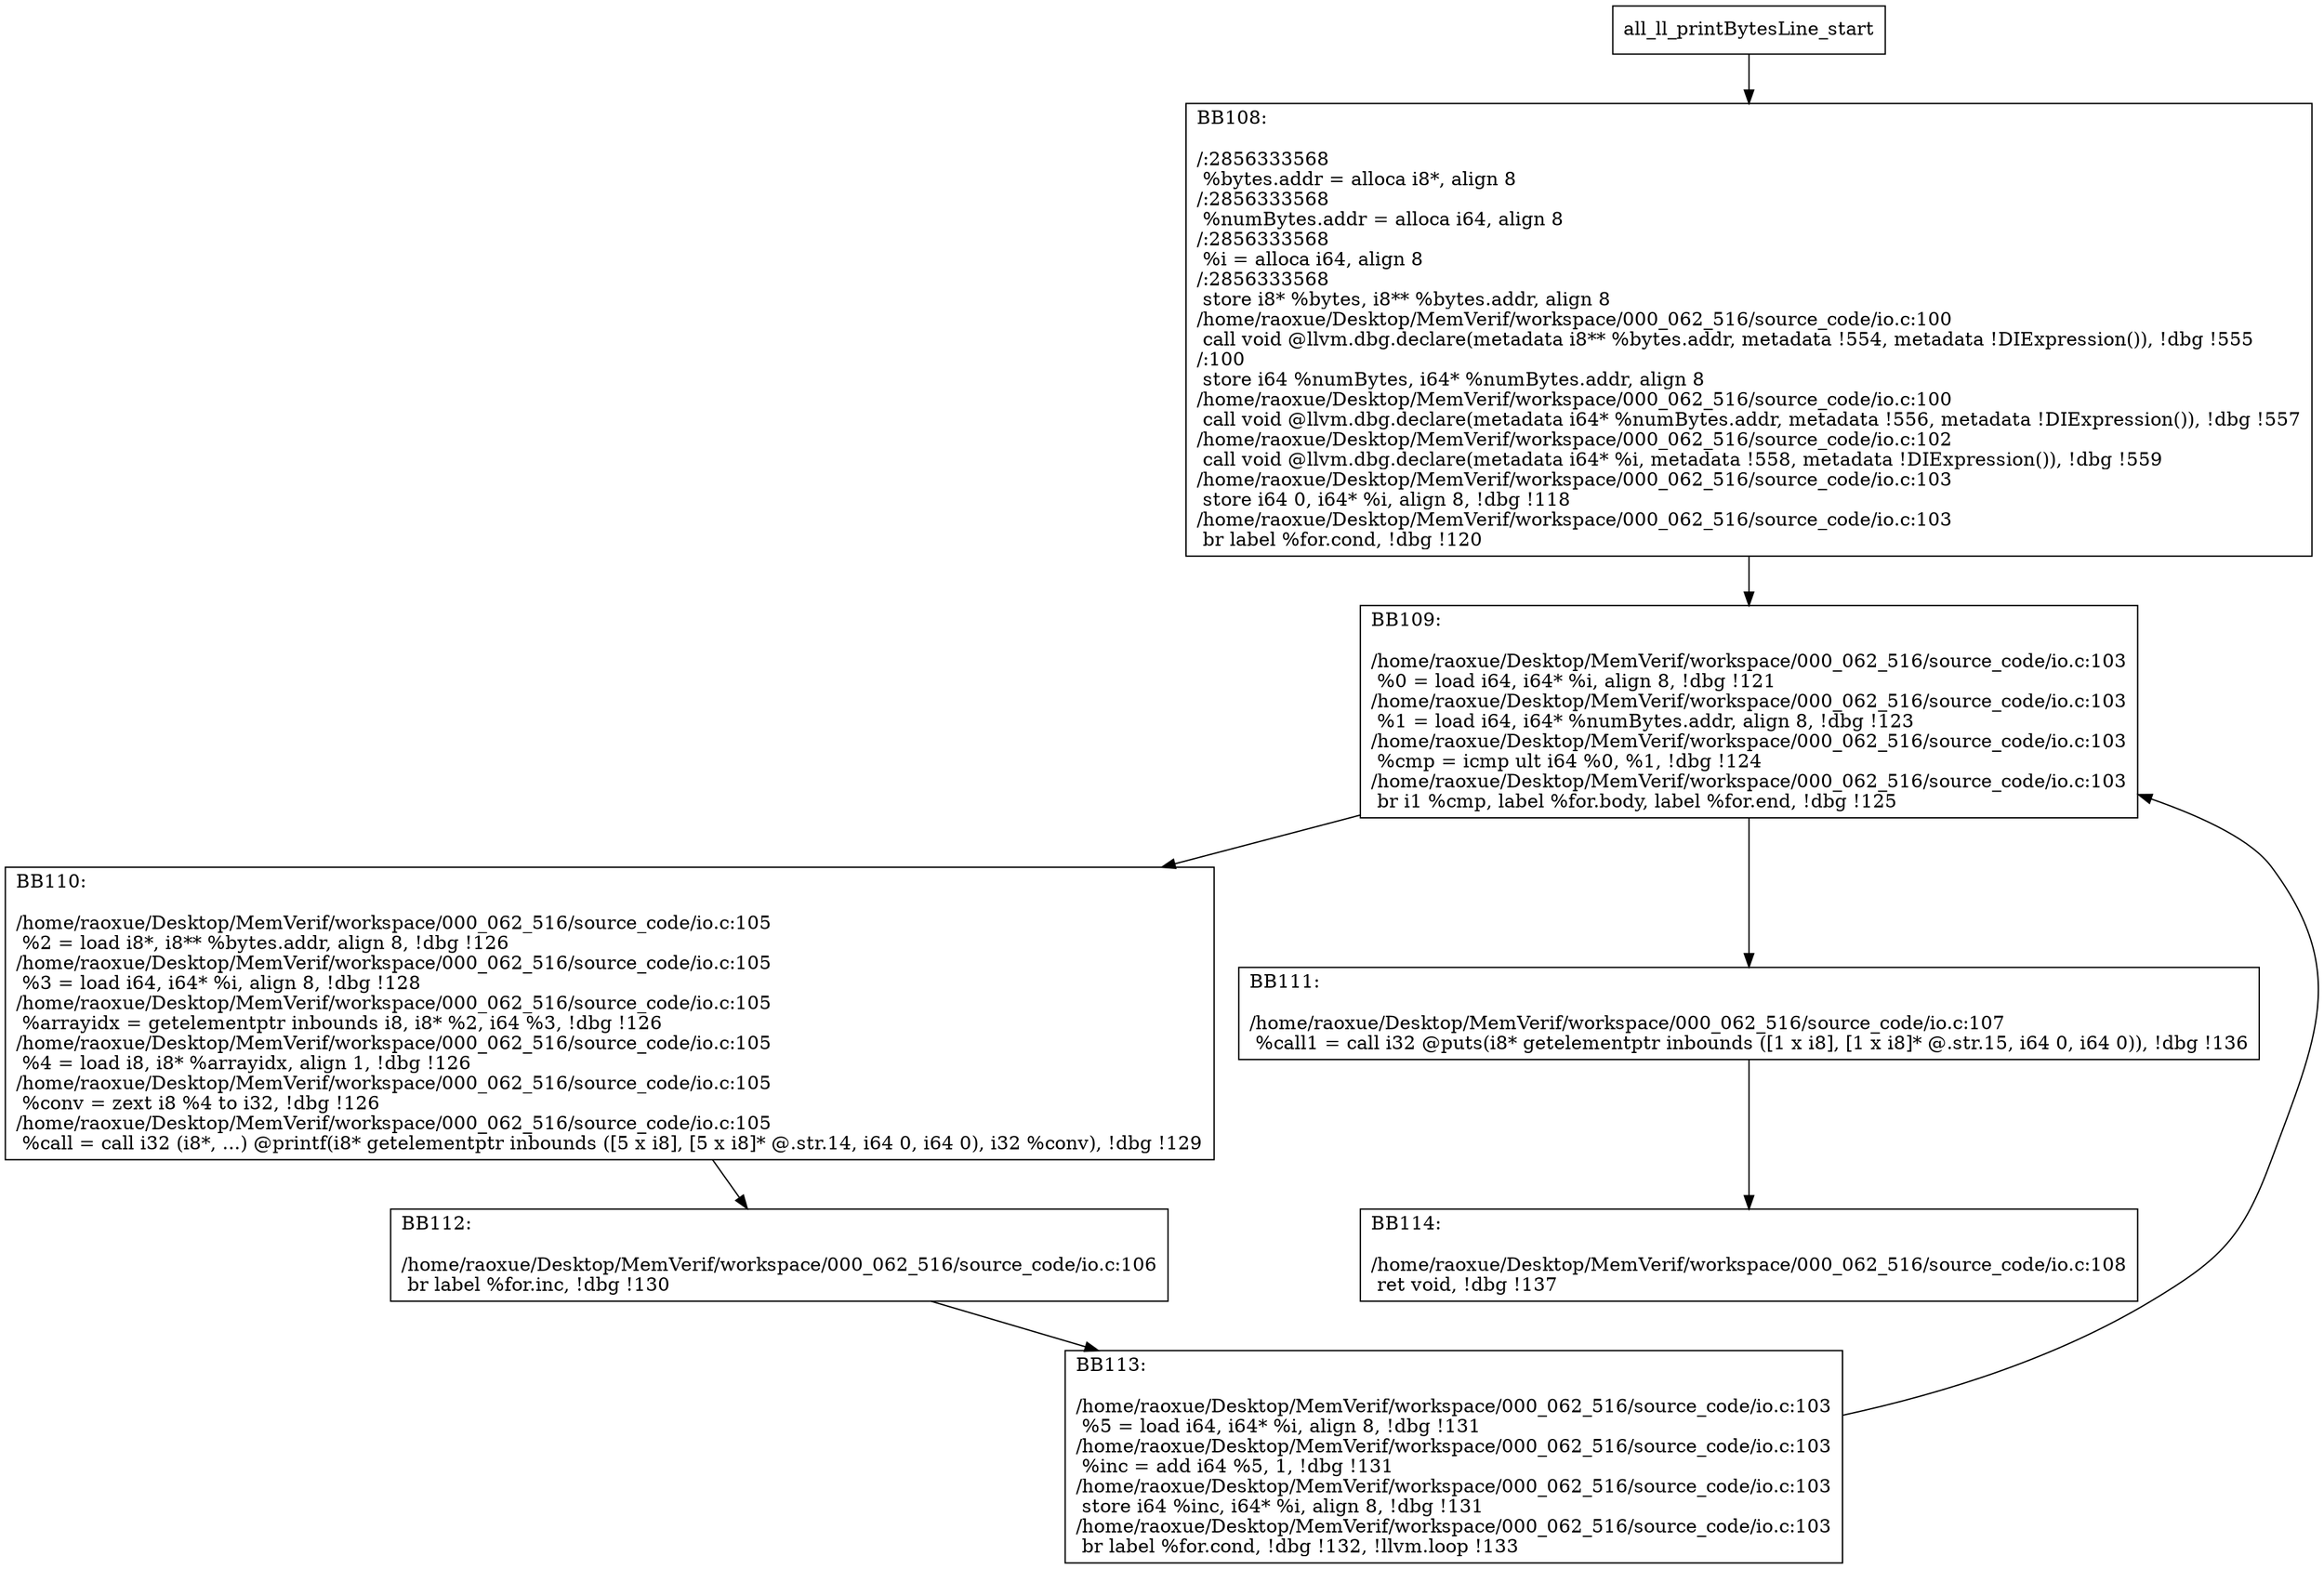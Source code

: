 digraph "CFG for'all_ll_printBytesLine' function" {
	BBall_ll_printBytesLine_start[shape=record,label="{all_ll_printBytesLine_start}"];
	BBall_ll_printBytesLine_start-> all_ll_printBytesLineBB108;
	all_ll_printBytesLineBB108 [shape=record, label="{BB108:\l\l/:2856333568\l
  %bytes.addr = alloca i8*, align 8\l
/:2856333568\l
  %numBytes.addr = alloca i64, align 8\l
/:2856333568\l
  %i = alloca i64, align 8\l
/:2856333568\l
  store i8* %bytes, i8** %bytes.addr, align 8\l
/home/raoxue/Desktop/MemVerif/workspace/000_062_516/source_code/io.c:100\l
  call void @llvm.dbg.declare(metadata i8** %bytes.addr, metadata !554, metadata !DIExpression()), !dbg !555\l
/:100\l
  store i64 %numBytes, i64* %numBytes.addr, align 8\l
/home/raoxue/Desktop/MemVerif/workspace/000_062_516/source_code/io.c:100\l
  call void @llvm.dbg.declare(metadata i64* %numBytes.addr, metadata !556, metadata !DIExpression()), !dbg !557\l
/home/raoxue/Desktop/MemVerif/workspace/000_062_516/source_code/io.c:102\l
  call void @llvm.dbg.declare(metadata i64* %i, metadata !558, metadata !DIExpression()), !dbg !559\l
/home/raoxue/Desktop/MemVerif/workspace/000_062_516/source_code/io.c:103\l
  store i64 0, i64* %i, align 8, !dbg !118\l
/home/raoxue/Desktop/MemVerif/workspace/000_062_516/source_code/io.c:103\l
  br label %for.cond, !dbg !120\l
}"];
	all_ll_printBytesLineBB108-> all_ll_printBytesLineBB109;
	all_ll_printBytesLineBB109 [shape=record, label="{BB109:\l\l/home/raoxue/Desktop/MemVerif/workspace/000_062_516/source_code/io.c:103\l
  %0 = load i64, i64* %i, align 8, !dbg !121\l
/home/raoxue/Desktop/MemVerif/workspace/000_062_516/source_code/io.c:103\l
  %1 = load i64, i64* %numBytes.addr, align 8, !dbg !123\l
/home/raoxue/Desktop/MemVerif/workspace/000_062_516/source_code/io.c:103\l
  %cmp = icmp ult i64 %0, %1, !dbg !124\l
/home/raoxue/Desktop/MemVerif/workspace/000_062_516/source_code/io.c:103\l
  br i1 %cmp, label %for.body, label %for.end, !dbg !125\l
}"];
	all_ll_printBytesLineBB109-> all_ll_printBytesLineBB110;
	all_ll_printBytesLineBB109-> all_ll_printBytesLineBB111;
	all_ll_printBytesLineBB110 [shape=record, label="{BB110:\l\l/home/raoxue/Desktop/MemVerif/workspace/000_062_516/source_code/io.c:105\l
  %2 = load i8*, i8** %bytes.addr, align 8, !dbg !126\l
/home/raoxue/Desktop/MemVerif/workspace/000_062_516/source_code/io.c:105\l
  %3 = load i64, i64* %i, align 8, !dbg !128\l
/home/raoxue/Desktop/MemVerif/workspace/000_062_516/source_code/io.c:105\l
  %arrayidx = getelementptr inbounds i8, i8* %2, i64 %3, !dbg !126\l
/home/raoxue/Desktop/MemVerif/workspace/000_062_516/source_code/io.c:105\l
  %4 = load i8, i8* %arrayidx, align 1, !dbg !126\l
/home/raoxue/Desktop/MemVerif/workspace/000_062_516/source_code/io.c:105\l
  %conv = zext i8 %4 to i32, !dbg !126\l
/home/raoxue/Desktop/MemVerif/workspace/000_062_516/source_code/io.c:105\l
  %call = call i32 (i8*, ...) @printf(i8* getelementptr inbounds ([5 x i8], [5 x i8]* @.str.14, i64 0, i64 0), i32 %conv), !dbg !129\l
}"];
	all_ll_printBytesLineBB110-> all_ll_printBytesLineBB112;
	all_ll_printBytesLineBB112 [shape=record, label="{BB112:\l\l/home/raoxue/Desktop/MemVerif/workspace/000_062_516/source_code/io.c:106\l
  br label %for.inc, !dbg !130\l
}"];
	all_ll_printBytesLineBB112-> all_ll_printBytesLineBB113;
	all_ll_printBytesLineBB113 [shape=record, label="{BB113:\l\l/home/raoxue/Desktop/MemVerif/workspace/000_062_516/source_code/io.c:103\l
  %5 = load i64, i64* %i, align 8, !dbg !131\l
/home/raoxue/Desktop/MemVerif/workspace/000_062_516/source_code/io.c:103\l
  %inc = add i64 %5, 1, !dbg !131\l
/home/raoxue/Desktop/MemVerif/workspace/000_062_516/source_code/io.c:103\l
  store i64 %inc, i64* %i, align 8, !dbg !131\l
/home/raoxue/Desktop/MemVerif/workspace/000_062_516/source_code/io.c:103\l
  br label %for.cond, !dbg !132, !llvm.loop !133\l
}"];
	all_ll_printBytesLineBB113-> all_ll_printBytesLineBB109;
	all_ll_printBytesLineBB111 [shape=record, label="{BB111:\l\l/home/raoxue/Desktop/MemVerif/workspace/000_062_516/source_code/io.c:107\l
  %call1 = call i32 @puts(i8* getelementptr inbounds ([1 x i8], [1 x i8]* @.str.15, i64 0, i64 0)), !dbg !136\l
}"];
	all_ll_printBytesLineBB111-> all_ll_printBytesLineBB114;
	all_ll_printBytesLineBB114 [shape=record, label="{BB114:\l\l/home/raoxue/Desktop/MemVerif/workspace/000_062_516/source_code/io.c:108\l
  ret void, !dbg !137\l
}"];
}
